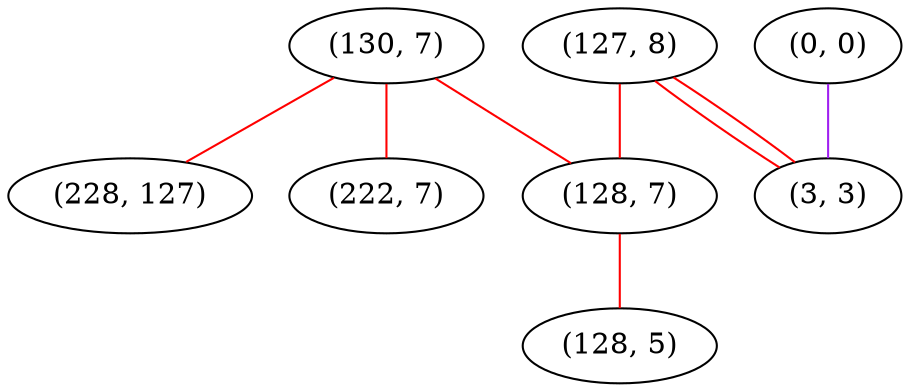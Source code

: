 graph "" {
"(130, 7)";
"(0, 0)";
"(127, 8)";
"(3, 3)";
"(128, 7)";
"(128, 5)";
"(228, 127)";
"(222, 7)";
"(130, 7)" -- "(228, 127)"  [color=red, key=0, weight=1];
"(130, 7)" -- "(222, 7)"  [color=red, key=0, weight=1];
"(130, 7)" -- "(128, 7)"  [color=red, key=0, weight=1];
"(0, 0)" -- "(3, 3)"  [color=purple, key=0, weight=4];
"(127, 8)" -- "(3, 3)"  [color=red, key=0, weight=1];
"(127, 8)" -- "(3, 3)"  [color=red, key=1, weight=1];
"(127, 8)" -- "(128, 7)"  [color=red, key=0, weight=1];
"(128, 7)" -- "(128, 5)"  [color=red, key=0, weight=1];
}
